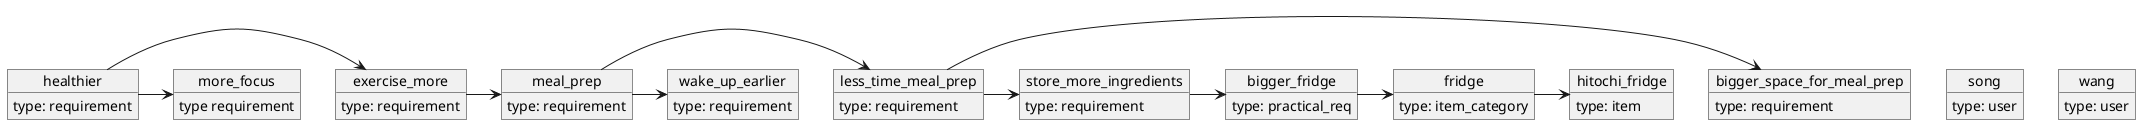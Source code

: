 @startuml

object song {
    type: user
}

object wang {
    type: user
}

object healthier {
    type: requirement
}

object exercise_more {
    type: requirement
}
object more_focus {
type requirement
}
healthier -> exercise_more
healthier -> more_focus

object wake_up_earlier {
    type: requirement
}

object meal_prep {
    type: requirement
}

object less_time_meal_prep {
    type: requirement
}

object bigger_space_for_meal_prep {
    type: requirement
}

object store_more_ingredients {
    type: requirement
}

object bigger_fridge {
    type: practical_req
}

object fridge {
    type: item_category
}

object hitochi_fridge {
    type: item
}


exercise_more -> meal_prep
meal_prep -> less_time_meal_prep
meal_prep -> wake_up_earlier
less_time_meal_prep -> bigger_space_for_meal_prep
less_time_meal_prep -> store_more_ingredients
store_more_ingredients -> bigger_fridge
bigger_fridge -> fridge
fridge -> hitochi_fridge


@enduml
